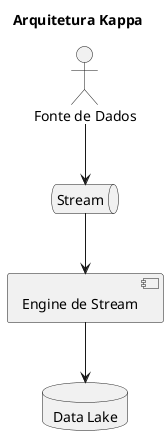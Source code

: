 @startuml
title Arquitetura Kappa

actor "Fonte de Dados" as source
queue "Stream" as stream
component "Engine de Stream" as stream_proc
database "Data Lake" as lake

source --> stream
stream --> stream_proc
stream_proc --> lake
@enduml